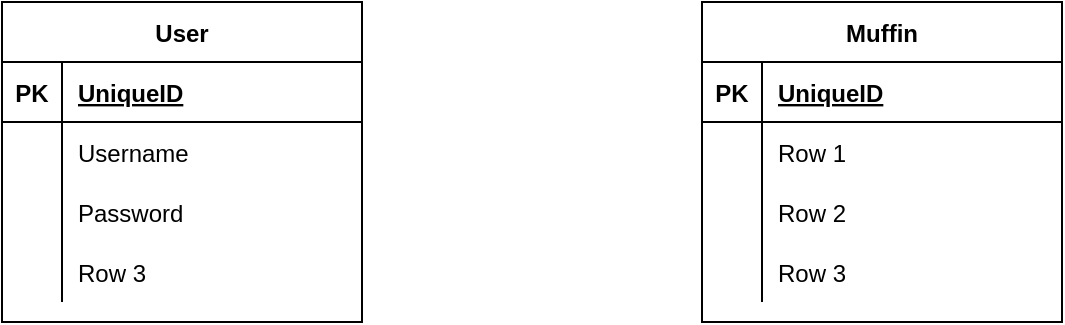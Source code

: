 <mxfile version="18.1.3" type="device"><diagram id="R2lEEEUBdFMjLlhIrx00" name="Page-1"><mxGraphModel dx="981" dy="517" grid="1" gridSize="10" guides="1" tooltips="1" connect="1" arrows="1" fold="1" page="1" pageScale="1" pageWidth="850" pageHeight="1100" math="0" shadow="0" extFonts="Permanent Marker^https://fonts.googleapis.com/css?family=Permanent+Marker"><root><mxCell id="0"/><mxCell id="1" parent="0"/><mxCell id="i0VD0X-4Pf2xJcGfZZe6-1" value="User" style="shape=table;startSize=30;container=1;collapsible=1;childLayout=tableLayout;fixedRows=1;rowLines=0;fontStyle=1;align=center;resizeLast=1;" vertex="1" parent="1"><mxGeometry x="140" y="90" width="180" height="160" as="geometry"/></mxCell><mxCell id="i0VD0X-4Pf2xJcGfZZe6-2" value="" style="shape=tableRow;horizontal=0;startSize=0;swimlaneHead=0;swimlaneBody=0;fillColor=none;collapsible=0;dropTarget=0;points=[[0,0.5],[1,0.5]];portConstraint=eastwest;top=0;left=0;right=0;bottom=1;" vertex="1" parent="i0VD0X-4Pf2xJcGfZZe6-1"><mxGeometry y="30" width="180" height="30" as="geometry"/></mxCell><mxCell id="i0VD0X-4Pf2xJcGfZZe6-3" value="PK" style="shape=partialRectangle;connectable=0;fillColor=none;top=0;left=0;bottom=0;right=0;fontStyle=1;overflow=hidden;" vertex="1" parent="i0VD0X-4Pf2xJcGfZZe6-2"><mxGeometry width="30" height="30" as="geometry"><mxRectangle width="30" height="30" as="alternateBounds"/></mxGeometry></mxCell><mxCell id="i0VD0X-4Pf2xJcGfZZe6-4" value="UniqueID" style="shape=partialRectangle;connectable=0;fillColor=none;top=0;left=0;bottom=0;right=0;align=left;spacingLeft=6;fontStyle=5;overflow=hidden;" vertex="1" parent="i0VD0X-4Pf2xJcGfZZe6-2"><mxGeometry x="30" width="150" height="30" as="geometry"><mxRectangle width="150" height="30" as="alternateBounds"/></mxGeometry></mxCell><mxCell id="i0VD0X-4Pf2xJcGfZZe6-5" value="" style="shape=tableRow;horizontal=0;startSize=0;swimlaneHead=0;swimlaneBody=0;fillColor=none;collapsible=0;dropTarget=0;points=[[0,0.5],[1,0.5]];portConstraint=eastwest;top=0;left=0;right=0;bottom=0;" vertex="1" parent="i0VD0X-4Pf2xJcGfZZe6-1"><mxGeometry y="60" width="180" height="30" as="geometry"/></mxCell><mxCell id="i0VD0X-4Pf2xJcGfZZe6-6" value="" style="shape=partialRectangle;connectable=0;fillColor=none;top=0;left=0;bottom=0;right=0;editable=1;overflow=hidden;" vertex="1" parent="i0VD0X-4Pf2xJcGfZZe6-5"><mxGeometry width="30" height="30" as="geometry"><mxRectangle width="30" height="30" as="alternateBounds"/></mxGeometry></mxCell><mxCell id="i0VD0X-4Pf2xJcGfZZe6-7" value="Username" style="shape=partialRectangle;connectable=0;fillColor=none;top=0;left=0;bottom=0;right=0;align=left;spacingLeft=6;overflow=hidden;" vertex="1" parent="i0VD0X-4Pf2xJcGfZZe6-5"><mxGeometry x="30" width="150" height="30" as="geometry"><mxRectangle width="150" height="30" as="alternateBounds"/></mxGeometry></mxCell><mxCell id="i0VD0X-4Pf2xJcGfZZe6-8" value="" style="shape=tableRow;horizontal=0;startSize=0;swimlaneHead=0;swimlaneBody=0;fillColor=none;collapsible=0;dropTarget=0;points=[[0,0.5],[1,0.5]];portConstraint=eastwest;top=0;left=0;right=0;bottom=0;" vertex="1" parent="i0VD0X-4Pf2xJcGfZZe6-1"><mxGeometry y="90" width="180" height="30" as="geometry"/></mxCell><mxCell id="i0VD0X-4Pf2xJcGfZZe6-9" value="" style="shape=partialRectangle;connectable=0;fillColor=none;top=0;left=0;bottom=0;right=0;editable=1;overflow=hidden;" vertex="1" parent="i0VD0X-4Pf2xJcGfZZe6-8"><mxGeometry width="30" height="30" as="geometry"><mxRectangle width="30" height="30" as="alternateBounds"/></mxGeometry></mxCell><mxCell id="i0VD0X-4Pf2xJcGfZZe6-10" value="Password" style="shape=partialRectangle;connectable=0;fillColor=none;top=0;left=0;bottom=0;right=0;align=left;spacingLeft=6;overflow=hidden;" vertex="1" parent="i0VD0X-4Pf2xJcGfZZe6-8"><mxGeometry x="30" width="150" height="30" as="geometry"><mxRectangle width="150" height="30" as="alternateBounds"/></mxGeometry></mxCell><mxCell id="i0VD0X-4Pf2xJcGfZZe6-11" value="" style="shape=tableRow;horizontal=0;startSize=0;swimlaneHead=0;swimlaneBody=0;fillColor=none;collapsible=0;dropTarget=0;points=[[0,0.5],[1,0.5]];portConstraint=eastwest;top=0;left=0;right=0;bottom=0;" vertex="1" parent="i0VD0X-4Pf2xJcGfZZe6-1"><mxGeometry y="120" width="180" height="30" as="geometry"/></mxCell><mxCell id="i0VD0X-4Pf2xJcGfZZe6-12" value="" style="shape=partialRectangle;connectable=0;fillColor=none;top=0;left=0;bottom=0;right=0;editable=1;overflow=hidden;" vertex="1" parent="i0VD0X-4Pf2xJcGfZZe6-11"><mxGeometry width="30" height="30" as="geometry"><mxRectangle width="30" height="30" as="alternateBounds"/></mxGeometry></mxCell><mxCell id="i0VD0X-4Pf2xJcGfZZe6-13" value="Row 3" style="shape=partialRectangle;connectable=0;fillColor=none;top=0;left=0;bottom=0;right=0;align=left;spacingLeft=6;overflow=hidden;" vertex="1" parent="i0VD0X-4Pf2xJcGfZZe6-11"><mxGeometry x="30" width="150" height="30" as="geometry"><mxRectangle width="150" height="30" as="alternateBounds"/></mxGeometry></mxCell><mxCell id="i0VD0X-4Pf2xJcGfZZe6-14" value="Muffin" style="shape=table;startSize=30;container=1;collapsible=1;childLayout=tableLayout;fixedRows=1;rowLines=0;fontStyle=1;align=center;resizeLast=1;" vertex="1" parent="1"><mxGeometry x="490" y="90" width="180" height="160" as="geometry"/></mxCell><mxCell id="i0VD0X-4Pf2xJcGfZZe6-15" value="" style="shape=tableRow;horizontal=0;startSize=0;swimlaneHead=0;swimlaneBody=0;fillColor=none;collapsible=0;dropTarget=0;points=[[0,0.5],[1,0.5]];portConstraint=eastwest;top=0;left=0;right=0;bottom=1;" vertex="1" parent="i0VD0X-4Pf2xJcGfZZe6-14"><mxGeometry y="30" width="180" height="30" as="geometry"/></mxCell><mxCell id="i0VD0X-4Pf2xJcGfZZe6-16" value="PK" style="shape=partialRectangle;connectable=0;fillColor=none;top=0;left=0;bottom=0;right=0;fontStyle=1;overflow=hidden;" vertex="1" parent="i0VD0X-4Pf2xJcGfZZe6-15"><mxGeometry width="30" height="30" as="geometry"><mxRectangle width="30" height="30" as="alternateBounds"/></mxGeometry></mxCell><mxCell id="i0VD0X-4Pf2xJcGfZZe6-17" value="UniqueID" style="shape=partialRectangle;connectable=0;fillColor=none;top=0;left=0;bottom=0;right=0;align=left;spacingLeft=6;fontStyle=5;overflow=hidden;" vertex="1" parent="i0VD0X-4Pf2xJcGfZZe6-15"><mxGeometry x="30" width="150" height="30" as="geometry"><mxRectangle width="150" height="30" as="alternateBounds"/></mxGeometry></mxCell><mxCell id="i0VD0X-4Pf2xJcGfZZe6-18" value="" style="shape=tableRow;horizontal=0;startSize=0;swimlaneHead=0;swimlaneBody=0;fillColor=none;collapsible=0;dropTarget=0;points=[[0,0.5],[1,0.5]];portConstraint=eastwest;top=0;left=0;right=0;bottom=0;" vertex="1" parent="i0VD0X-4Pf2xJcGfZZe6-14"><mxGeometry y="60" width="180" height="30" as="geometry"/></mxCell><mxCell id="i0VD0X-4Pf2xJcGfZZe6-19" value="" style="shape=partialRectangle;connectable=0;fillColor=none;top=0;left=0;bottom=0;right=0;editable=1;overflow=hidden;" vertex="1" parent="i0VD0X-4Pf2xJcGfZZe6-18"><mxGeometry width="30" height="30" as="geometry"><mxRectangle width="30" height="30" as="alternateBounds"/></mxGeometry></mxCell><mxCell id="i0VD0X-4Pf2xJcGfZZe6-20" value="Row 1" style="shape=partialRectangle;connectable=0;fillColor=none;top=0;left=0;bottom=0;right=0;align=left;spacingLeft=6;overflow=hidden;" vertex="1" parent="i0VD0X-4Pf2xJcGfZZe6-18"><mxGeometry x="30" width="150" height="30" as="geometry"><mxRectangle width="150" height="30" as="alternateBounds"/></mxGeometry></mxCell><mxCell id="i0VD0X-4Pf2xJcGfZZe6-21" value="" style="shape=tableRow;horizontal=0;startSize=0;swimlaneHead=0;swimlaneBody=0;fillColor=none;collapsible=0;dropTarget=0;points=[[0,0.5],[1,0.5]];portConstraint=eastwest;top=0;left=0;right=0;bottom=0;" vertex="1" parent="i0VD0X-4Pf2xJcGfZZe6-14"><mxGeometry y="90" width="180" height="30" as="geometry"/></mxCell><mxCell id="i0VD0X-4Pf2xJcGfZZe6-22" value="" style="shape=partialRectangle;connectable=0;fillColor=none;top=0;left=0;bottom=0;right=0;editable=1;overflow=hidden;" vertex="1" parent="i0VD0X-4Pf2xJcGfZZe6-21"><mxGeometry width="30" height="30" as="geometry"><mxRectangle width="30" height="30" as="alternateBounds"/></mxGeometry></mxCell><mxCell id="i0VD0X-4Pf2xJcGfZZe6-23" value="Row 2" style="shape=partialRectangle;connectable=0;fillColor=none;top=0;left=0;bottom=0;right=0;align=left;spacingLeft=6;overflow=hidden;" vertex="1" parent="i0VD0X-4Pf2xJcGfZZe6-21"><mxGeometry x="30" width="150" height="30" as="geometry"><mxRectangle width="150" height="30" as="alternateBounds"/></mxGeometry></mxCell><mxCell id="i0VD0X-4Pf2xJcGfZZe6-24" value="" style="shape=tableRow;horizontal=0;startSize=0;swimlaneHead=0;swimlaneBody=0;fillColor=none;collapsible=0;dropTarget=0;points=[[0,0.5],[1,0.5]];portConstraint=eastwest;top=0;left=0;right=0;bottom=0;" vertex="1" parent="i0VD0X-4Pf2xJcGfZZe6-14"><mxGeometry y="120" width="180" height="30" as="geometry"/></mxCell><mxCell id="i0VD0X-4Pf2xJcGfZZe6-25" value="" style="shape=partialRectangle;connectable=0;fillColor=none;top=0;left=0;bottom=0;right=0;editable=1;overflow=hidden;" vertex="1" parent="i0VD0X-4Pf2xJcGfZZe6-24"><mxGeometry width="30" height="30" as="geometry"><mxRectangle width="30" height="30" as="alternateBounds"/></mxGeometry></mxCell><mxCell id="i0VD0X-4Pf2xJcGfZZe6-26" value="Row 3" style="shape=partialRectangle;connectable=0;fillColor=none;top=0;left=0;bottom=0;right=0;align=left;spacingLeft=6;overflow=hidden;" vertex="1" parent="i0VD0X-4Pf2xJcGfZZe6-24"><mxGeometry x="30" width="150" height="30" as="geometry"><mxRectangle width="150" height="30" as="alternateBounds"/></mxGeometry></mxCell></root></mxGraphModel></diagram></mxfile>